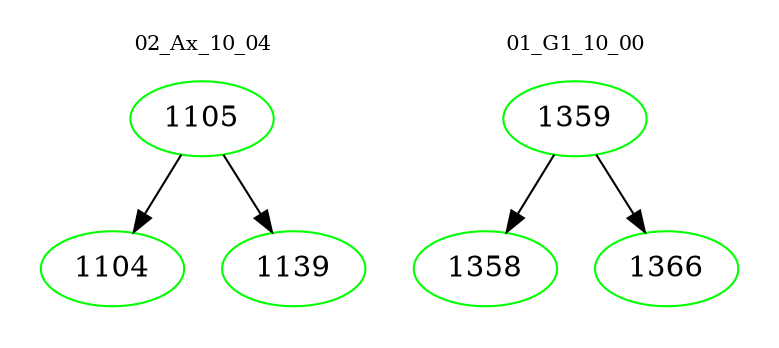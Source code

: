 digraph{
subgraph cluster_0 {
color = white
label = "02_Ax_10_04";
fontsize=10;
T0_1105 [label="1105", color="green"]
T0_1105 -> T0_1104 [color="black"]
T0_1104 [label="1104", color="green"]
T0_1105 -> T0_1139 [color="black"]
T0_1139 [label="1139", color="green"]
}
subgraph cluster_1 {
color = white
label = "01_G1_10_00";
fontsize=10;
T1_1359 [label="1359", color="green"]
T1_1359 -> T1_1358 [color="black"]
T1_1358 [label="1358", color="green"]
T1_1359 -> T1_1366 [color="black"]
T1_1366 [label="1366", color="green"]
}
}
